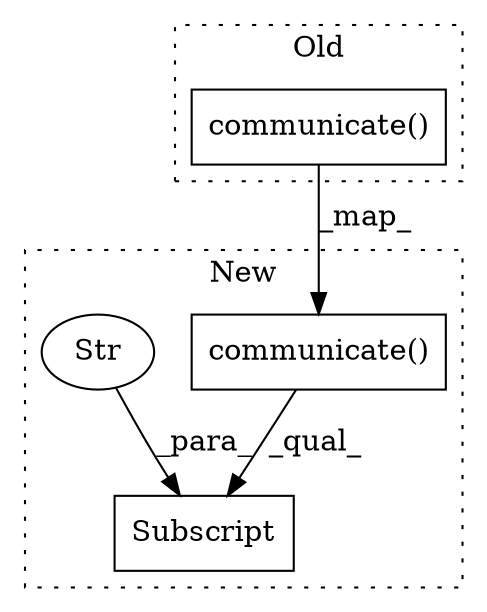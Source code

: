 digraph G {
subgraph cluster0 {
1 [label="communicate()" a="75" s="2937,2975" l="17,1" shape="box"];
label = "Old";
style="dotted";
}
subgraph cluster1 {
2 [label="communicate()" a="75" s="3153,3191" l="17,1" shape="box"];
3 [label="Subscript" a="63" s="3153,0" l="48,0" shape="box"];
4 [label="Str" a="66" s="3193" l="7" shape="ellipse"];
label = "New";
style="dotted";
}
1 -> 2 [label="_map_"];
2 -> 3 [label="_qual_"];
4 -> 3 [label="_para_"];
}